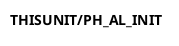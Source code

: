 @startuml
title THISUNIT/PH_AL_INIT
!define PRESSURE_OFF    1
!define CHARGE_OFF  1
!define TEMP_OFF    1
!define PRESSURE_DEAERATE   5

@enduml